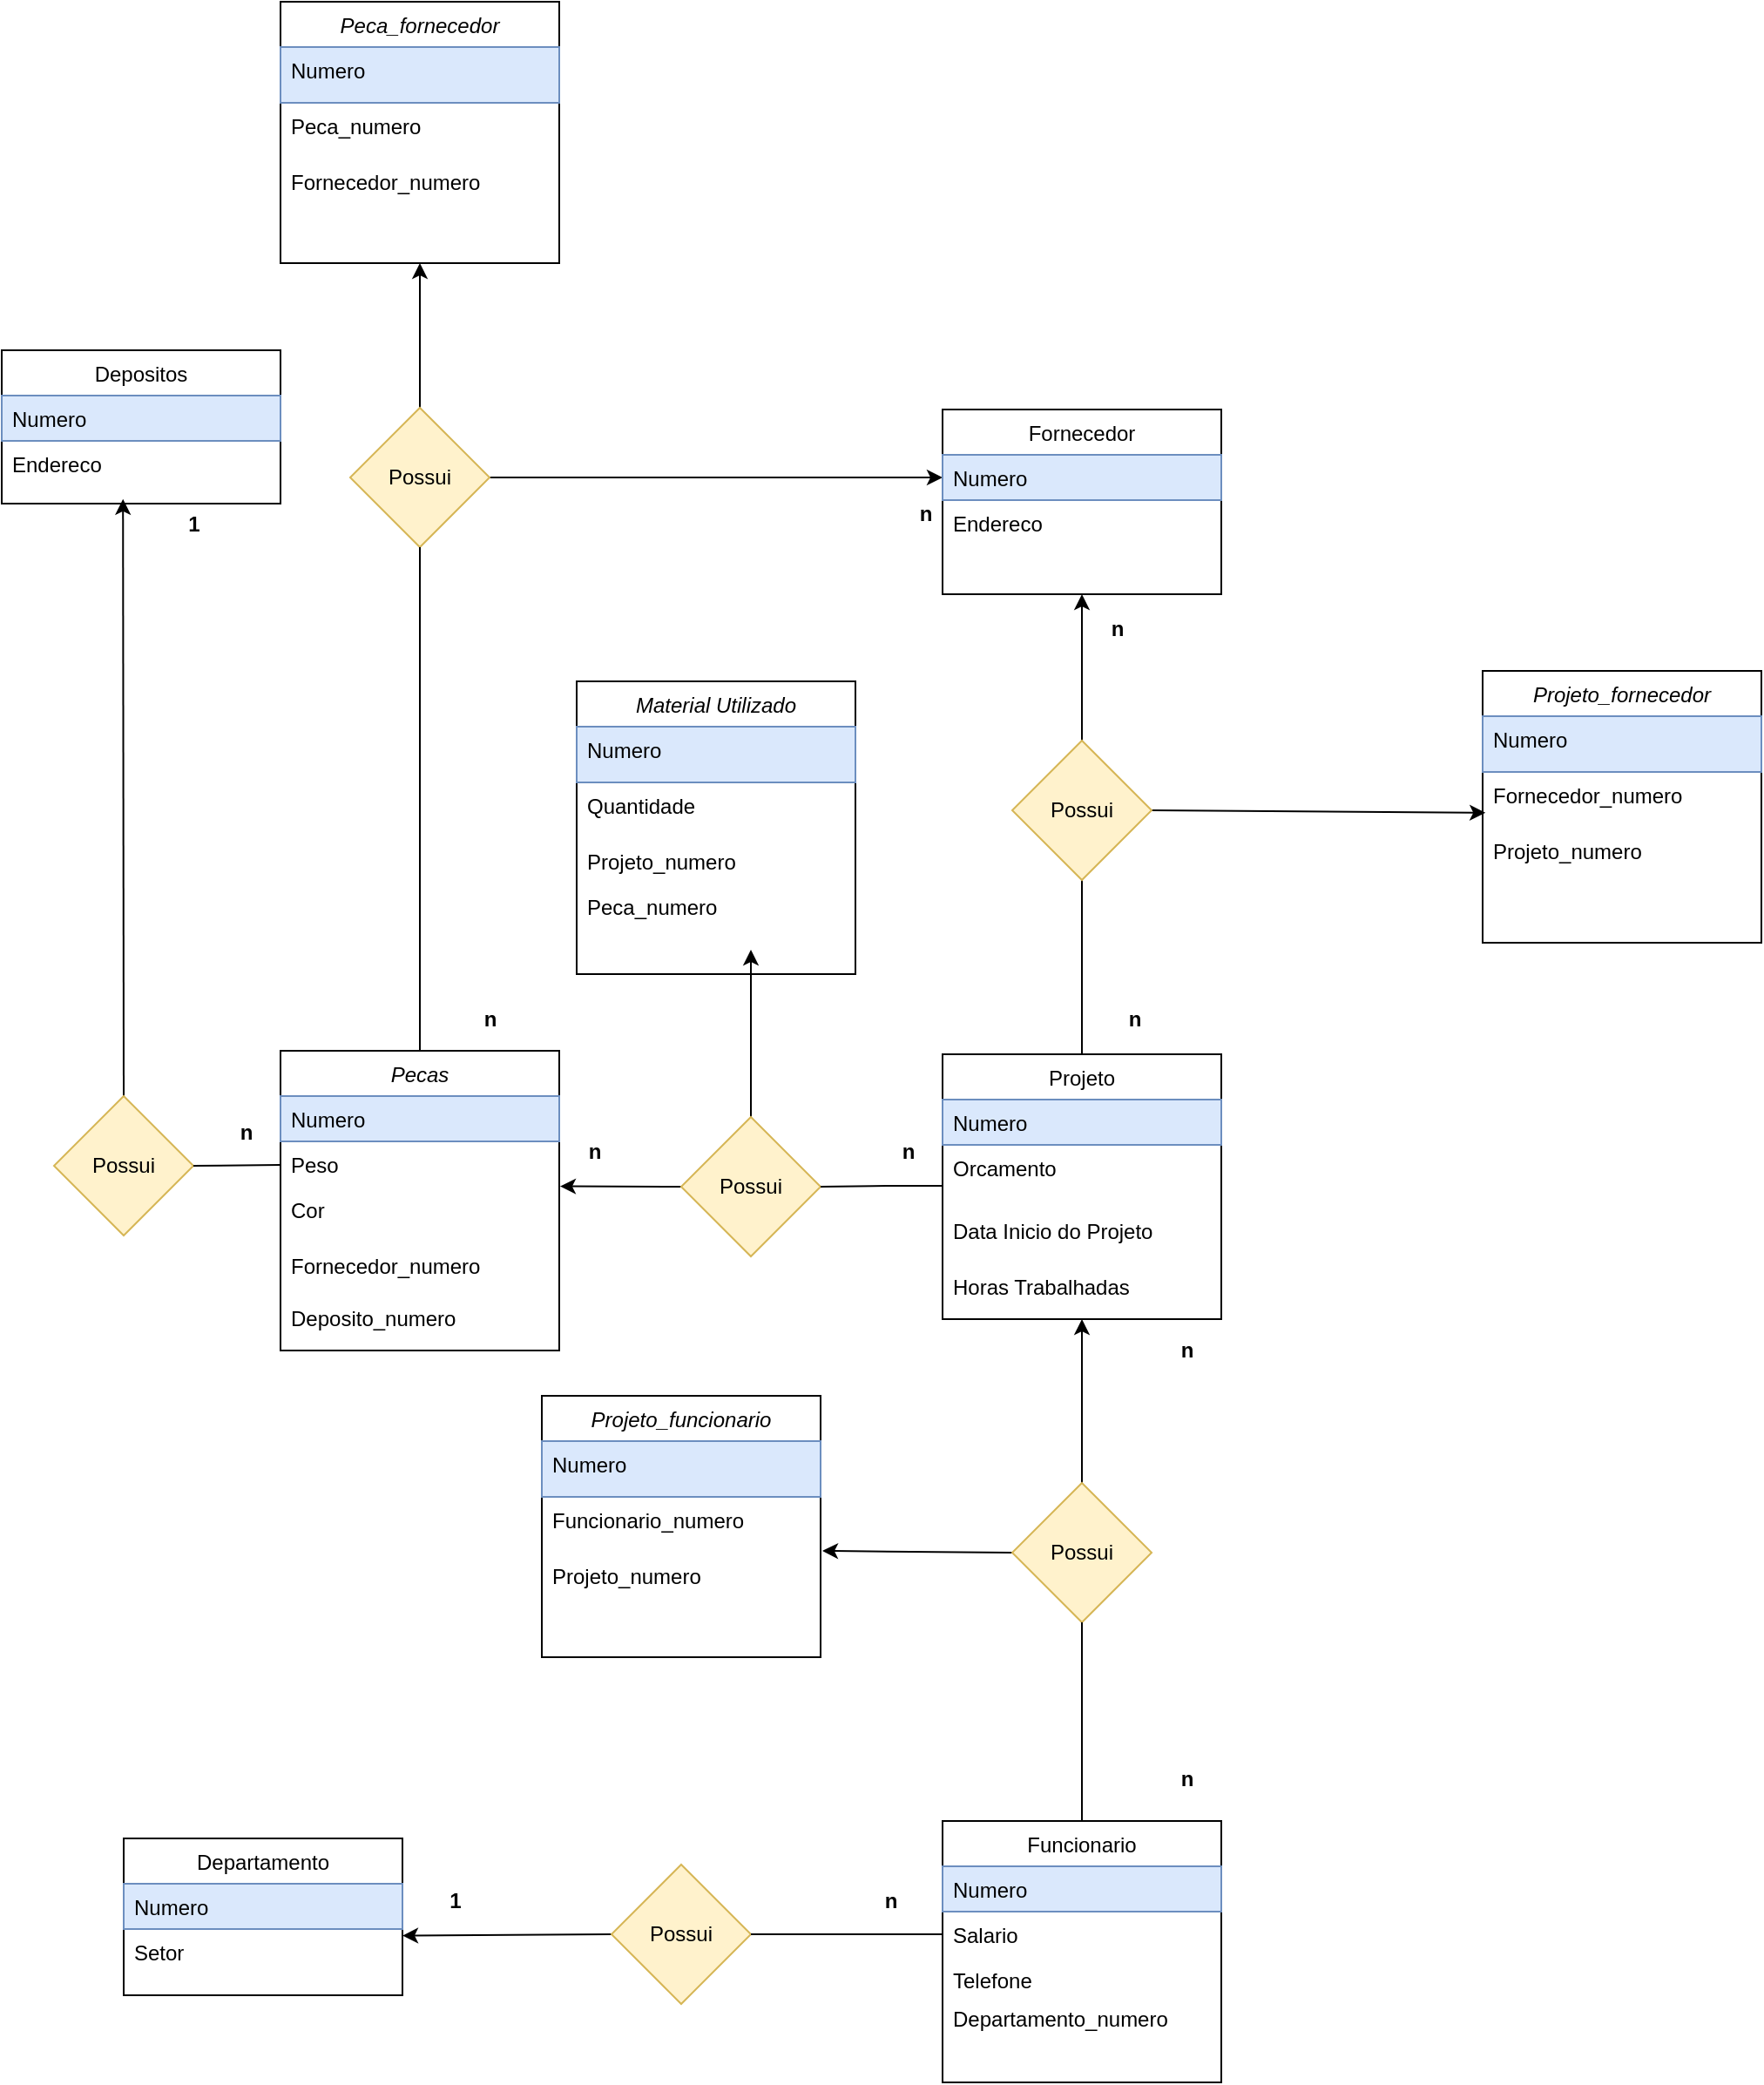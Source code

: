 <mxfile version="13.4.8" type="device"><diagram id="C5RBs43oDa-KdzZeNtuy" name="Page-1"><mxGraphModel dx="1038" dy="548" grid="1" gridSize="10" guides="1" tooltips="1" connect="1" arrows="1" fold="1" page="1" pageScale="1" pageWidth="827" pageHeight="1169" math="0" shadow="0"><root><mxCell id="WIyWlLk6GJQsqaUBKTNV-0"/><mxCell id="WIyWlLk6GJQsqaUBKTNV-1" parent="WIyWlLk6GJQsqaUBKTNV-0"/><mxCell id="_fUwzse74NFKU2OxGT_L-29" style="edgeStyle=none;rounded=0;orthogonalLoop=1;jettySize=auto;html=1;entryX=0.5;entryY=1;entryDx=0;entryDy=0;" parent="WIyWlLk6GJQsqaUBKTNV-1" source="_fUwzse74NFKU2OxGT_L-39" target="zkfFHV4jXpPFQw0GAbJ--13" edge="1"><mxGeometry relative="1" as="geometry"/></mxCell><mxCell id="_fUwzse74NFKU2OxGT_L-30" style="edgeStyle=none;rounded=0;orthogonalLoop=1;jettySize=auto;html=1;exitX=0.5;exitY=0;exitDx=0;exitDy=0;entryX=0.5;entryY=1;entryDx=0;entryDy=0;" parent="WIyWlLk6GJQsqaUBKTNV-1" source="zkfFHV4jXpPFQw0GAbJ--13" target="zkfFHV4jXpPFQw0GAbJ--6" edge="1"><mxGeometry relative="1" as="geometry"/></mxCell><mxCell id="2" value="&lt;b&gt;n&lt;/b&gt;" style="text;html=1;align=center;verticalAlign=middle;resizable=0;points=[];autosize=1;" parent="WIyWlLk6GJQsqaUBKTNV-1" vertex="1"><mxGeometry x="530" y="1370" width="20" height="20" as="geometry"/></mxCell><mxCell id="_fUwzse74NFKU2OxGT_L-38" value="&lt;b&gt;1&lt;/b&gt;" style="text;html=1;align=center;verticalAlign=middle;resizable=0;points=[];autosize=1;" parent="WIyWlLk6GJQsqaUBKTNV-1" vertex="1"><mxGeometry x="280" y="1370" width="20" height="20" as="geometry"/></mxCell><mxCell id="_fUwzse74NFKU2OxGT_L-40" value="&lt;b&gt;n&lt;/b&gt;" style="text;html=1;align=center;verticalAlign=middle;resizable=0;points=[];autosize=1;" parent="WIyWlLk6GJQsqaUBKTNV-1" vertex="1"><mxGeometry x="700" y="1300" width="20" height="20" as="geometry"/></mxCell><mxCell id="_fUwzse74NFKU2OxGT_L-41" value="&lt;b&gt;n&lt;/b&gt;" style="text;html=1;align=center;verticalAlign=middle;resizable=0;points=[];autosize=1;" parent="WIyWlLk6GJQsqaUBKTNV-1" vertex="1"><mxGeometry x="700" y="1054" width="20" height="20" as="geometry"/></mxCell><mxCell id="_fUwzse74NFKU2OxGT_L-121" style="edgeStyle=none;rounded=0;orthogonalLoop=1;jettySize=auto;html=1;exitX=1;exitY=0.5;exitDx=0;exitDy=0;entryX=0.01;entryY=0.731;entryDx=0;entryDy=0;entryPerimeter=0;" parent="WIyWlLk6GJQsqaUBKTNV-1" source="_fUwzse74NFKU2OxGT_L-42" target="_fUwzse74NFKU2OxGT_L-117" edge="1"><mxGeometry relative="1" as="geometry"/></mxCell><mxCell id="_fUwzse74NFKU2OxGT_L-42" value="Possui" style="rhombus;whiteSpace=wrap;html=1;fillColor=#fff2cc;strokeColor=#d6b656;" parent="WIyWlLk6GJQsqaUBKTNV-1" vertex="1"><mxGeometry x="610" y="714" width="80" height="80" as="geometry"/></mxCell><mxCell id="_fUwzse74NFKU2OxGT_L-43" value="&lt;b&gt;n&lt;/b&gt;" style="text;html=1;align=center;verticalAlign=middle;resizable=0;points=[];autosize=1;rotation=0;" parent="WIyWlLk6GJQsqaUBKTNV-1" vertex="1"><mxGeometry x="670" y="864" width="20" height="20" as="geometry"/></mxCell><mxCell id="_fUwzse74NFKU2OxGT_L-45" style="edgeStyle=none;rounded=0;orthogonalLoop=1;jettySize=auto;html=1;exitX=1;exitY=0.5;exitDx=0;exitDy=0;entryX=0;entryY=0.5;entryDx=0;entryDy=0;" parent="WIyWlLk6GJQsqaUBKTNV-1" source="_fUwzse74NFKU2OxGT_L-44" target="zkfFHV4jXpPFQw0GAbJ--7" edge="1"><mxGeometry relative="1" as="geometry"><mxPoint x="570" y="563" as="targetPoint"/></mxGeometry></mxCell><mxCell id="_fUwzse74NFKU2OxGT_L-113" style="edgeStyle=none;rounded=0;orthogonalLoop=1;jettySize=auto;html=1;exitX=0.5;exitY=0;exitDx=0;exitDy=0;entryX=0.5;entryY=1;entryDx=0;entryDy=0;" parent="WIyWlLk6GJQsqaUBKTNV-1" source="_fUwzse74NFKU2OxGT_L-44" target="_fUwzse74NFKU2OxGT_L-107" edge="1"><mxGeometry relative="1" as="geometry"/></mxCell><mxCell id="_fUwzse74NFKU2OxGT_L-44" value="Possui" style="rhombus;whiteSpace=wrap;html=1;fillColor=#fff2cc;strokeColor=#d6b656;" parent="WIyWlLk6GJQsqaUBKTNV-1" vertex="1"><mxGeometry x="230" y="523" width="80" height="80" as="geometry"/></mxCell><mxCell id="_fUwzse74NFKU2OxGT_L-46" value="&lt;b&gt;n&lt;/b&gt;" style="text;html=1;align=center;verticalAlign=middle;resizable=0;points=[];autosize=1;" parent="WIyWlLk6GJQsqaUBKTNV-1" vertex="1"><mxGeometry x="660" y="640" width="20" height="20" as="geometry"/></mxCell><mxCell id="_fUwzse74NFKU2OxGT_L-49" value="&lt;b&gt;n&lt;/b&gt;" style="text;html=1;align=center;verticalAlign=middle;resizable=0;points=[];autosize=1;" parent="WIyWlLk6GJQsqaUBKTNV-1" vertex="1"><mxGeometry x="540" y="940" width="20" height="20" as="geometry"/></mxCell><mxCell id="_fUwzse74NFKU2OxGT_L-50" value="&lt;b&gt;n&lt;/b&gt;" style="text;html=1;align=center;verticalAlign=middle;resizable=0;points=[];autosize=1;" parent="WIyWlLk6GJQsqaUBKTNV-1" vertex="1"><mxGeometry x="360" y="940" width="20" height="20" as="geometry"/></mxCell><mxCell id="_fUwzse74NFKU2OxGT_L-53" style="edgeStyle=none;rounded=0;orthogonalLoop=1;jettySize=auto;html=1;exitX=0.5;exitY=0;exitDx=0;exitDy=0;entryX=0.435;entryY=0.675;entryDx=0;entryDy=0;entryPerimeter=0;" parent="WIyWlLk6GJQsqaUBKTNV-1" source="_fUwzse74NFKU2OxGT_L-51" edge="1"><mxGeometry relative="1" as="geometry"><mxPoint x="99.6" y="575.4" as="targetPoint"/></mxGeometry></mxCell><mxCell id="_fUwzse74NFKU2OxGT_L-51" value="Possui" style="rhombus;whiteSpace=wrap;html=1;fillColor=#fff2cc;strokeColor=#d6b656;" parent="WIyWlLk6GJQsqaUBKTNV-1" vertex="1"><mxGeometry x="60" y="918" width="80" height="80" as="geometry"/></mxCell><mxCell id="_fUwzse74NFKU2OxGT_L-54" value="&lt;b&gt;1&lt;/b&gt;" style="text;html=1;align=center;verticalAlign=middle;resizable=0;points=[];autosize=1;" parent="WIyWlLk6GJQsqaUBKTNV-1" vertex="1"><mxGeometry x="130" y="580" width="20" height="20" as="geometry"/></mxCell><mxCell id="_fUwzse74NFKU2OxGT_L-55" value="&lt;b&gt;n&lt;/b&gt;" style="text;html=1;align=center;verticalAlign=middle;resizable=0;points=[];autosize=1;" parent="WIyWlLk6GJQsqaUBKTNV-1" vertex="1"><mxGeometry x="160" y="929" width="20" height="20" as="geometry"/></mxCell><mxCell id="_fUwzse74NFKU2OxGT_L-65" value="&lt;b&gt;n&lt;/b&gt;" style="text;html=1;align=center;verticalAlign=middle;resizable=0;points=[];autosize=1;" parent="WIyWlLk6GJQsqaUBKTNV-1" vertex="1"><mxGeometry x="550" y="574" width="20" height="20" as="geometry"/></mxCell><mxCell id="_fUwzse74NFKU2OxGT_L-66" value="&lt;b&gt;n&lt;/b&gt;" style="text;html=1;align=center;verticalAlign=middle;resizable=0;points=[];autosize=1;" parent="WIyWlLk6GJQsqaUBKTNV-1" vertex="1"><mxGeometry x="300" y="864" width="20" height="20" as="geometry"/></mxCell><mxCell id="_fUwzse74NFKU2OxGT_L-71" style="edgeStyle=none;rounded=0;orthogonalLoop=1;jettySize=auto;html=1;exitX=1;exitY=0.5;exitDx=0;exitDy=0;" parent="WIyWlLk6GJQsqaUBKTNV-1" source="_fUwzse74NFKU2OxGT_L-48" target="_fUwzse74NFKU2OxGT_L-48" edge="1"><mxGeometry relative="1" as="geometry"/></mxCell><mxCell id="_fUwzse74NFKU2OxGT_L-72" style="edgeStyle=none;rounded=0;orthogonalLoop=1;jettySize=auto;html=1;exitX=0;exitY=0.5;exitDx=0;exitDy=0;entryX=1.003;entryY=0.992;entryDx=0;entryDy=0;entryPerimeter=0;" parent="WIyWlLk6GJQsqaUBKTNV-1" source="_fUwzse74NFKU2OxGT_L-48" target="zkfFHV4jXpPFQw0GAbJ--2" edge="1"><mxGeometry relative="1" as="geometry"/></mxCell><mxCell id="_fUwzse74NFKU2OxGT_L-106" style="edgeStyle=none;rounded=0;orthogonalLoop=1;jettySize=auto;html=1;exitX=0.5;exitY=0;exitDx=0;exitDy=0;" parent="WIyWlLk6GJQsqaUBKTNV-1" source="_fUwzse74NFKU2OxGT_L-48" edge="1"><mxGeometry relative="1" as="geometry"><mxPoint x="460" y="834" as="targetPoint"/></mxGeometry></mxCell><mxCell id="_fUwzse74NFKU2OxGT_L-48" value="Possui" style="rhombus;whiteSpace=wrap;html=1;fillColor=#fff2cc;strokeColor=#d6b656;" parent="WIyWlLk6GJQsqaUBKTNV-1" vertex="1"><mxGeometry x="420" y="930" width="80" height="80" as="geometry"/></mxCell><mxCell id="_fUwzse74NFKU2OxGT_L-82" style="edgeStyle=none;rounded=0;orthogonalLoop=1;jettySize=auto;html=1;exitX=0;exitY=0.5;exitDx=0;exitDy=0;entryX=1;entryY=0.146;entryDx=0;entryDy=0;entryPerimeter=0;" parent="WIyWlLk6GJQsqaUBKTNV-1" source="_fUwzse74NFKU2OxGT_L-26" target="_fUwzse74NFKU2OxGT_L-12" edge="1"><mxGeometry relative="1" as="geometry"/></mxCell><mxCell id="_fUwzse74NFKU2OxGT_L-26" value="Possui" style="rhombus;whiteSpace=wrap;html=1;fillColor=#fff2cc;strokeColor=#d6b656;" parent="WIyWlLk6GJQsqaUBKTNV-1" vertex="1"><mxGeometry x="380" y="1359" width="80" height="80" as="geometry"/></mxCell><mxCell id="_fUwzse74NFKU2OxGT_L-85" value="" style="endArrow=none;html=1;" parent="WIyWlLk6GJQsqaUBKTNV-1" edge="1"><mxGeometry width="50" height="50" relative="1" as="geometry"><mxPoint x="460" y="1399" as="sourcePoint"/><mxPoint x="570" y="1399" as="targetPoint"/></mxGeometry></mxCell><mxCell id="_fUwzse74NFKU2OxGT_L-86" value="" style="endArrow=none;html=1;" parent="WIyWlLk6GJQsqaUBKTNV-1" edge="1"><mxGeometry width="50" height="50" relative="1" as="geometry"><mxPoint x="500" y="970" as="sourcePoint"/><mxPoint x="570" y="969.5" as="targetPoint"/><Array as="points"><mxPoint x="540" y="969.5"/></Array></mxGeometry></mxCell><mxCell id="_fUwzse74NFKU2OxGT_L-87" value="" style="endArrow=none;html=1;" parent="WIyWlLk6GJQsqaUBKTNV-1" edge="1"><mxGeometry width="50" height="50" relative="1" as="geometry"><mxPoint x="140" y="958" as="sourcePoint"/><mxPoint x="190" y="957.5" as="targetPoint"/></mxGeometry></mxCell><mxCell id="_fUwzse74NFKU2OxGT_L-105" style="edgeStyle=none;rounded=0;orthogonalLoop=1;jettySize=auto;html=1;exitX=0;exitY=0.5;exitDx=0;exitDy=0;" parent="WIyWlLk6GJQsqaUBKTNV-1" source="_fUwzse74NFKU2OxGT_L-39" edge="1"><mxGeometry relative="1" as="geometry"><mxPoint x="501" y="1179" as="targetPoint"/></mxGeometry></mxCell><mxCell id="_fUwzse74NFKU2OxGT_L-39" value="Possui" style="rhombus;whiteSpace=wrap;html=1;fillColor=#fff2cc;strokeColor=#d6b656;" parent="WIyWlLk6GJQsqaUBKTNV-1" vertex="1"><mxGeometry x="610" y="1140" width="80" height="80" as="geometry"/></mxCell><mxCell id="_fUwzse74NFKU2OxGT_L-123" value="" style="endArrow=none;html=1;exitX=0.5;exitY=0;exitDx=0;exitDy=0;entryX=0.5;entryY=1;entryDx=0;entryDy=0;" parent="WIyWlLk6GJQsqaUBKTNV-1" source="_fUwzse74NFKU2OxGT_L-0" target="_fUwzse74NFKU2OxGT_L-39" edge="1"><mxGeometry width="50" height="50" relative="1" as="geometry"><mxPoint x="620" y="1260" as="sourcePoint"/><mxPoint x="700" y="1240" as="targetPoint"/></mxGeometry></mxCell><mxCell id="_fUwzse74NFKU2OxGT_L-126" value="" style="endArrow=none;html=1;entryX=0.5;entryY=1;entryDx=0;entryDy=0;exitX=0.5;exitY=0;exitDx=0;exitDy=0;" parent="WIyWlLk6GJQsqaUBKTNV-1" source="zkfFHV4jXpPFQw0GAbJ--0" target="_fUwzse74NFKU2OxGT_L-44" edge="1"><mxGeometry width="50" height="50" relative="1" as="geometry"><mxPoint x="269.5" y="794" as="sourcePoint"/><mxPoint x="269.5" y="704" as="targetPoint"/></mxGeometry></mxCell><mxCell id="_fUwzse74NFKU2OxGT_L-107" value="Peca_fornecedor" style="swimlane;fontStyle=2;align=center;verticalAlign=top;childLayout=stackLayout;horizontal=1;startSize=26;horizontalStack=0;resizeParent=1;resizeLast=0;collapsible=1;marginBottom=0;rounded=0;shadow=0;strokeWidth=1;" parent="WIyWlLk6GJQsqaUBKTNV-1" vertex="1"><mxGeometry x="190" y="290" width="160" height="150" as="geometry"><mxRectangle x="230" y="140" width="160" height="26" as="alternateBounds"/></mxGeometry></mxCell><mxCell id="_fUwzse74NFKU2OxGT_L-108" style="edgeStyle=none;rounded=0;orthogonalLoop=1;jettySize=auto;html=1;entryX=0;entryY=0.5;entryDx=0;entryDy=0;" parent="_fUwzse74NFKU2OxGT_L-107" source="_fUwzse74NFKU2OxGT_L-107" target="_fUwzse74NFKU2OxGT_L-111" edge="1"><mxGeometry relative="1" as="geometry"/></mxCell><mxCell id="_fUwzse74NFKU2OxGT_L-109" value="Numero" style="text;align=left;verticalAlign=top;spacingLeft=4;spacingRight=4;overflow=hidden;rotatable=0;points=[[0,0.5],[1,0.5]];portConstraint=eastwest;rounded=0;shadow=0;html=0;fillColor=#dae8fc;strokeColor=#6c8ebf;" parent="_fUwzse74NFKU2OxGT_L-107" vertex="1"><mxGeometry y="26" width="160" height="32" as="geometry"/></mxCell><mxCell id="_fUwzse74NFKU2OxGT_L-110" value="Peca_numero" style="text;align=left;verticalAlign=top;spacingLeft=4;spacingRight=4;overflow=hidden;rotatable=0;points=[[0,0.5],[1,0.5]];portConstraint=eastwest;rounded=0;shadow=0;html=0;" parent="_fUwzse74NFKU2OxGT_L-107" vertex="1"><mxGeometry y="58" width="160" height="32" as="geometry"/></mxCell><mxCell id="_fUwzse74NFKU2OxGT_L-111" value="Fornecedor_numero" style="text;align=left;verticalAlign=top;spacingLeft=4;spacingRight=4;overflow=hidden;rotatable=0;points=[[0,0.5],[1,0.5]];portConstraint=eastwest;" parent="_fUwzse74NFKU2OxGT_L-107" vertex="1"><mxGeometry y="90" width="160" height="26" as="geometry"/></mxCell><mxCell id="zkfFHV4jXpPFQw0GAbJ--17" value="Depositos" style="swimlane;fontStyle=0;align=center;verticalAlign=top;childLayout=stackLayout;horizontal=1;startSize=26;horizontalStack=0;resizeParent=1;resizeLast=0;collapsible=1;marginBottom=0;rounded=0;shadow=0;strokeWidth=1;" parent="WIyWlLk6GJQsqaUBKTNV-1" vertex="1"><mxGeometry x="30" y="490" width="160" height="88" as="geometry"><mxRectangle x="550" y="140" width="160" height="26" as="alternateBounds"/></mxGeometry></mxCell><mxCell id="zkfFHV4jXpPFQw0GAbJ--18" value="Numero" style="text;align=left;verticalAlign=top;spacingLeft=4;spacingRight=4;overflow=hidden;rotatable=0;points=[[0,0.5],[1,0.5]];portConstraint=eastwest;fillColor=#dae8fc;strokeColor=#6c8ebf;" parent="zkfFHV4jXpPFQw0GAbJ--17" vertex="1"><mxGeometry y="26" width="160" height="26" as="geometry"/></mxCell><mxCell id="zkfFHV4jXpPFQw0GAbJ--19" value="Endereco" style="text;align=left;verticalAlign=top;spacingLeft=4;spacingRight=4;overflow=hidden;rotatable=0;points=[[0,0.5],[1,0.5]];portConstraint=eastwest;rounded=0;shadow=0;html=0;" parent="zkfFHV4jXpPFQw0GAbJ--17" vertex="1"><mxGeometry y="52" width="160" height="28" as="geometry"/></mxCell><mxCell id="zkfFHV4jXpPFQw0GAbJ--6" value="Fornecedor" style="swimlane;fontStyle=0;align=center;verticalAlign=top;childLayout=stackLayout;horizontal=1;startSize=26;horizontalStack=0;resizeParent=1;resizeLast=0;collapsible=1;marginBottom=0;rounded=0;shadow=0;strokeWidth=1;" parent="WIyWlLk6GJQsqaUBKTNV-1" vertex="1"><mxGeometry x="570" y="524" width="160" height="106" as="geometry"><mxRectangle x="130" y="380" width="160" height="26" as="alternateBounds"/></mxGeometry></mxCell><mxCell id="zkfFHV4jXpPFQw0GAbJ--7" value="Numero" style="text;align=left;verticalAlign=top;spacingLeft=4;spacingRight=4;overflow=hidden;rotatable=0;points=[[0,0.5],[1,0.5]];portConstraint=eastwest;fillColor=#dae8fc;strokeColor=#6c8ebf;" parent="zkfFHV4jXpPFQw0GAbJ--6" vertex="1"><mxGeometry y="26" width="160" height="26" as="geometry"/></mxCell><mxCell id="_fUwzse74NFKU2OxGT_L-125" value="Endereco" style="text;align=left;verticalAlign=top;spacingLeft=4;spacingRight=4;overflow=hidden;rotatable=0;points=[[0,0.5],[1,0.5]];portConstraint=eastwest;rounded=0;shadow=0;html=0;" parent="zkfFHV4jXpPFQw0GAbJ--6" vertex="1"><mxGeometry y="52" width="160" height="26" as="geometry"/></mxCell><mxCell id="_fUwzse74NFKU2OxGT_L-57" value="Material Utilizado" style="swimlane;fontStyle=2;align=center;verticalAlign=top;childLayout=stackLayout;horizontal=1;startSize=26;horizontalStack=0;resizeParent=1;resizeLast=0;collapsible=1;marginBottom=0;rounded=0;shadow=0;strokeWidth=1;" parent="WIyWlLk6GJQsqaUBKTNV-1" vertex="1"><mxGeometry x="360" y="680" width="160" height="168" as="geometry"><mxRectangle x="230" y="140" width="160" height="26" as="alternateBounds"/></mxGeometry></mxCell><mxCell id="_fUwzse74NFKU2OxGT_L-62" style="edgeStyle=none;rounded=0;orthogonalLoop=1;jettySize=auto;html=1;entryX=0;entryY=0.5;entryDx=0;entryDy=0;" parent="_fUwzse74NFKU2OxGT_L-57" source="_fUwzse74NFKU2OxGT_L-57" target="_fUwzse74NFKU2OxGT_L-58" edge="1"><mxGeometry relative="1" as="geometry"/></mxCell><mxCell id="_fUwzse74NFKU2OxGT_L-93" value="Numero" style="text;align=left;verticalAlign=top;spacingLeft=4;spacingRight=4;overflow=hidden;rotatable=0;points=[[0,0.5],[1,0.5]];portConstraint=eastwest;rounded=0;shadow=0;html=0;fillColor=#dae8fc;strokeColor=#6c8ebf;" parent="_fUwzse74NFKU2OxGT_L-57" vertex="1"><mxGeometry y="26" width="160" height="32" as="geometry"/></mxCell><mxCell id="_fUwzse74NFKU2OxGT_L-60" value="Quantidade" style="text;align=left;verticalAlign=top;spacingLeft=4;spacingRight=4;overflow=hidden;rotatable=0;points=[[0,0.5],[1,0.5]];portConstraint=eastwest;rounded=0;shadow=0;html=0;" parent="_fUwzse74NFKU2OxGT_L-57" vertex="1"><mxGeometry y="58" width="160" height="32" as="geometry"/></mxCell><mxCell id="_fUwzse74NFKU2OxGT_L-58" value="Projeto_numero" style="text;align=left;verticalAlign=top;spacingLeft=4;spacingRight=4;overflow=hidden;rotatable=0;points=[[0,0.5],[1,0.5]];portConstraint=eastwest;" parent="_fUwzse74NFKU2OxGT_L-57" vertex="1"><mxGeometry y="90" width="160" height="26" as="geometry"/></mxCell><mxCell id="_fUwzse74NFKU2OxGT_L-94" value="Peca_numero" style="text;align=left;verticalAlign=top;spacingLeft=4;spacingRight=4;overflow=hidden;rotatable=0;points=[[0,0.5],[1,0.5]];portConstraint=eastwest;rounded=0;shadow=0;html=0;" parent="_fUwzse74NFKU2OxGT_L-57" vertex="1"><mxGeometry y="116" width="160" height="32" as="geometry"/></mxCell><mxCell id="zkfFHV4jXpPFQw0GAbJ--13" value="Projeto" style="swimlane;fontStyle=0;align=center;verticalAlign=top;childLayout=stackLayout;horizontal=1;startSize=26;horizontalStack=0;resizeParent=1;resizeLast=0;collapsible=1;marginBottom=0;rounded=0;shadow=0;strokeWidth=1;" parent="WIyWlLk6GJQsqaUBKTNV-1" vertex="1"><mxGeometry x="570" y="894" width="160" height="152" as="geometry"><mxRectangle x="340" y="380" width="170" height="26" as="alternateBounds"/></mxGeometry></mxCell><mxCell id="zkfFHV4jXpPFQw0GAbJ--14" value="Numero" style="text;align=left;verticalAlign=top;spacingLeft=4;spacingRight=4;overflow=hidden;rotatable=0;points=[[0,0.5],[1,0.5]];portConstraint=eastwest;fillColor=#dae8fc;strokeColor=#6c8ebf;" parent="zkfFHV4jXpPFQw0GAbJ--13" vertex="1"><mxGeometry y="26" width="160" height="26" as="geometry"/></mxCell><mxCell id="_fUwzse74NFKU2OxGT_L-36" value="Orcamento" style="text;align=left;verticalAlign=top;spacingLeft=4;spacingRight=4;overflow=hidden;rotatable=0;points=[[0,0.5],[1,0.5]];portConstraint=eastwest;" parent="zkfFHV4jXpPFQw0GAbJ--13" vertex="1"><mxGeometry y="52" width="160" height="36" as="geometry"/></mxCell><mxCell id="_fUwzse74NFKU2OxGT_L-89" value="Data Inicio do Projeto" style="text;align=left;verticalAlign=top;spacingLeft=4;spacingRight=4;overflow=hidden;rotatable=0;points=[[0,0.5],[1,0.5]];portConstraint=eastwest;rounded=0;shadow=0;html=0;" parent="zkfFHV4jXpPFQw0GAbJ--13" vertex="1"><mxGeometry y="88" width="160" height="32" as="geometry"/></mxCell><mxCell id="_fUwzse74NFKU2OxGT_L-67" value="Horas Trabalhadas" style="text;align=left;verticalAlign=top;spacingLeft=4;spacingRight=4;overflow=hidden;rotatable=0;points=[[0,0.5],[1,0.5]];portConstraint=eastwest;rounded=0;shadow=0;html=0;" parent="zkfFHV4jXpPFQw0GAbJ--13" vertex="1"><mxGeometry y="120" width="160" height="32" as="geometry"/></mxCell><mxCell id="zkfFHV4jXpPFQw0GAbJ--0" value="Pecas" style="swimlane;fontStyle=2;align=center;verticalAlign=top;childLayout=stackLayout;horizontal=1;startSize=26;horizontalStack=0;resizeParent=1;resizeLast=0;collapsible=1;marginBottom=0;rounded=0;shadow=0;strokeWidth=1;" parent="WIyWlLk6GJQsqaUBKTNV-1" vertex="1"><mxGeometry x="190" y="892" width="160" height="172" as="geometry"><mxRectangle x="230" y="140" width="160" height="26" as="alternateBounds"/></mxGeometry></mxCell><mxCell id="zkfFHV4jXpPFQw0GAbJ--1" value="Numero" style="text;align=left;verticalAlign=top;spacingLeft=4;spacingRight=4;overflow=hidden;rotatable=0;points=[[0,0.5],[1,0.5]];portConstraint=eastwest;fillColor=#dae8fc;strokeColor=#6c8ebf;" parent="zkfFHV4jXpPFQw0GAbJ--0" vertex="1"><mxGeometry y="26" width="160" height="26" as="geometry"/></mxCell><mxCell id="zkfFHV4jXpPFQw0GAbJ--2" value="Peso" style="text;align=left;verticalAlign=top;spacingLeft=4;spacingRight=4;overflow=hidden;rotatable=0;points=[[0,0.5],[1,0.5]];portConstraint=eastwest;rounded=0;shadow=0;html=0;" parent="zkfFHV4jXpPFQw0GAbJ--0" vertex="1"><mxGeometry y="52" width="160" height="26" as="geometry"/></mxCell><mxCell id="zkfFHV4jXpPFQw0GAbJ--3" value="Cor" style="text;align=left;verticalAlign=top;spacingLeft=4;spacingRight=4;overflow=hidden;rotatable=0;points=[[0,0.5],[1,0.5]];portConstraint=eastwest;rounded=0;shadow=0;html=0;" parent="zkfFHV4jXpPFQw0GAbJ--0" vertex="1"><mxGeometry y="78" width="160" height="32" as="geometry"/></mxCell><mxCell id="_fUwzse74NFKU2OxGT_L-33" style="edgeStyle=none;rounded=0;orthogonalLoop=1;jettySize=auto;html=1;entryX=0;entryY=0.5;entryDx=0;entryDy=0;" parent="zkfFHV4jXpPFQw0GAbJ--0" source="zkfFHV4jXpPFQw0GAbJ--0" target="zkfFHV4jXpPFQw0GAbJ--1" edge="1"><mxGeometry relative="1" as="geometry"/></mxCell><mxCell id="_fUwzse74NFKU2OxGT_L-95" value="Fornecedor_numero" style="text;align=left;verticalAlign=top;spacingLeft=4;spacingRight=4;overflow=hidden;rotatable=0;points=[[0,0.5],[1,0.5]];portConstraint=eastwest;rounded=0;shadow=0;html=0;" parent="zkfFHV4jXpPFQw0GAbJ--0" vertex="1"><mxGeometry y="110" width="160" height="30" as="geometry"/></mxCell><mxCell id="_fUwzse74NFKU2OxGT_L-97" value="Deposito_numero" style="text;align=left;verticalAlign=top;spacingLeft=4;spacingRight=4;overflow=hidden;rotatable=0;points=[[0,0.5],[1,0.5]];portConstraint=eastwest;rounded=0;shadow=0;html=0;" parent="zkfFHV4jXpPFQw0GAbJ--0" vertex="1"><mxGeometry y="140" width="160" height="26" as="geometry"/></mxCell><mxCell id="_fUwzse74NFKU2OxGT_L-114" value="Projeto_fornecedor" style="swimlane;fontStyle=2;align=center;verticalAlign=top;childLayout=stackLayout;horizontal=1;startSize=26;horizontalStack=0;resizeParent=1;resizeLast=0;collapsible=1;marginBottom=0;rounded=0;shadow=0;strokeWidth=1;" parent="WIyWlLk6GJQsqaUBKTNV-1" vertex="1"><mxGeometry x="880" y="674" width="160" height="156" as="geometry"><mxRectangle x="230" y="140" width="160" height="26" as="alternateBounds"/></mxGeometry></mxCell><mxCell id="_fUwzse74NFKU2OxGT_L-115" style="edgeStyle=none;rounded=0;orthogonalLoop=1;jettySize=auto;html=1;entryX=0;entryY=0.5;entryDx=0;entryDy=0;" parent="_fUwzse74NFKU2OxGT_L-114" source="_fUwzse74NFKU2OxGT_L-114" target="_fUwzse74NFKU2OxGT_L-118" edge="1"><mxGeometry relative="1" as="geometry"/></mxCell><mxCell id="_fUwzse74NFKU2OxGT_L-116" value="Numero" style="text;align=left;verticalAlign=top;spacingLeft=4;spacingRight=4;overflow=hidden;rotatable=0;points=[[0,0.5],[1,0.5]];portConstraint=eastwest;rounded=0;shadow=0;html=0;fillColor=#dae8fc;strokeColor=#6c8ebf;" parent="_fUwzse74NFKU2OxGT_L-114" vertex="1"><mxGeometry y="26" width="160" height="32" as="geometry"/></mxCell><mxCell id="_fUwzse74NFKU2OxGT_L-117" value="Fornecedor_numero" style="text;align=left;verticalAlign=top;spacingLeft=4;spacingRight=4;overflow=hidden;rotatable=0;points=[[0,0.5],[1,0.5]];portConstraint=eastwest;rounded=0;shadow=0;html=0;" parent="_fUwzse74NFKU2OxGT_L-114" vertex="1"><mxGeometry y="58" width="160" height="32" as="geometry"/></mxCell><mxCell id="_fUwzse74NFKU2OxGT_L-118" value="Projeto_numero" style="text;align=left;verticalAlign=top;spacingLeft=4;spacingRight=4;overflow=hidden;rotatable=0;points=[[0,0.5],[1,0.5]];portConstraint=eastwest;" parent="_fUwzse74NFKU2OxGT_L-114" vertex="1"><mxGeometry y="90" width="160" height="26" as="geometry"/></mxCell><mxCell id="_fUwzse74NFKU2OxGT_L-10" value="Departamento" style="swimlane;fontStyle=0;align=center;verticalAlign=top;childLayout=stackLayout;horizontal=1;startSize=26;horizontalStack=0;resizeParent=1;resizeLast=0;collapsible=1;marginBottom=0;rounded=0;shadow=0;strokeWidth=1;" parent="WIyWlLk6GJQsqaUBKTNV-1" vertex="1"><mxGeometry x="100" y="1344" width="160" height="90" as="geometry"><mxRectangle x="550" y="140" width="160" height="26" as="alternateBounds"/></mxGeometry></mxCell><mxCell id="_fUwzse74NFKU2OxGT_L-11" value="Numero" style="text;align=left;verticalAlign=top;spacingLeft=4;spacingRight=4;overflow=hidden;rotatable=0;points=[[0,0.5],[1,0.5]];portConstraint=eastwest;fillColor=#dae8fc;strokeColor=#6c8ebf;" parent="_fUwzse74NFKU2OxGT_L-10" vertex="1"><mxGeometry y="26" width="160" height="26" as="geometry"/></mxCell><mxCell id="_fUwzse74NFKU2OxGT_L-12" value="Setor" style="text;align=left;verticalAlign=top;spacingLeft=4;spacingRight=4;overflow=hidden;rotatable=0;points=[[0,0.5],[1,0.5]];portConstraint=eastwest;rounded=0;shadow=0;html=0;" parent="_fUwzse74NFKU2OxGT_L-10" vertex="1"><mxGeometry y="52" width="160" height="26" as="geometry"/></mxCell><mxCell id="_fUwzse74NFKU2OxGT_L-0" value="Funcionario" style="swimlane;fontStyle=0;align=center;verticalAlign=top;childLayout=stackLayout;horizontal=1;startSize=26;horizontalStack=0;resizeParent=1;resizeLast=0;collapsible=1;marginBottom=0;rounded=0;shadow=0;strokeWidth=1;" parent="WIyWlLk6GJQsqaUBKTNV-1" vertex="1"><mxGeometry x="570" y="1334" width="160" height="150" as="geometry"><mxRectangle x="550" y="140" width="160" height="26" as="alternateBounds"/></mxGeometry></mxCell><mxCell id="_fUwzse74NFKU2OxGT_L-1" value="Numero" style="text;align=left;verticalAlign=top;spacingLeft=4;spacingRight=4;overflow=hidden;rotatable=0;points=[[0,0.5],[1,0.5]];portConstraint=eastwest;fillColor=#dae8fc;strokeColor=#6c8ebf;" parent="_fUwzse74NFKU2OxGT_L-0" vertex="1"><mxGeometry y="26" width="160" height="26" as="geometry"/></mxCell><mxCell id="_fUwzse74NFKU2OxGT_L-2" value="Salario" style="text;align=left;verticalAlign=top;spacingLeft=4;spacingRight=4;overflow=hidden;rotatable=0;points=[[0,0.5],[1,0.5]];portConstraint=eastwest;rounded=0;shadow=0;html=0;" parent="_fUwzse74NFKU2OxGT_L-0" vertex="1"><mxGeometry y="52" width="160" height="26" as="geometry"/></mxCell><mxCell id="_fUwzse74NFKU2OxGT_L-3" value="Telefone" style="text;align=left;verticalAlign=top;spacingLeft=4;spacingRight=4;overflow=hidden;rotatable=0;points=[[0,0.5],[1,0.5]];portConstraint=eastwest;rounded=0;shadow=0;html=0;" parent="_fUwzse74NFKU2OxGT_L-0" vertex="1"><mxGeometry y="78" width="160" height="22" as="geometry"/></mxCell><mxCell id="_fUwzse74NFKU2OxGT_L-98" value="Departamento_numero" style="text;align=left;verticalAlign=top;spacingLeft=4;spacingRight=4;overflow=hidden;rotatable=0;points=[[0,0.5],[1,0.5]];portConstraint=eastwest;rounded=0;shadow=0;html=0;" parent="_fUwzse74NFKU2OxGT_L-0" vertex="1"><mxGeometry y="100" width="160" height="26" as="geometry"/></mxCell><mxCell id="_fUwzse74NFKU2OxGT_L-99" value="Projeto_funcionario" style="swimlane;fontStyle=2;align=center;verticalAlign=top;childLayout=stackLayout;horizontal=1;startSize=26;horizontalStack=0;resizeParent=1;resizeLast=0;collapsible=1;marginBottom=0;rounded=0;shadow=0;strokeWidth=1;" parent="WIyWlLk6GJQsqaUBKTNV-1" vertex="1"><mxGeometry x="340" y="1090" width="160" height="150" as="geometry"><mxRectangle x="230" y="140" width="160" height="26" as="alternateBounds"/></mxGeometry></mxCell><mxCell id="_fUwzse74NFKU2OxGT_L-101" style="edgeStyle=none;rounded=0;orthogonalLoop=1;jettySize=auto;html=1;entryX=0;entryY=0.5;entryDx=0;entryDy=0;" parent="_fUwzse74NFKU2OxGT_L-99" source="_fUwzse74NFKU2OxGT_L-99" target="_fUwzse74NFKU2OxGT_L-100" edge="1"><mxGeometry relative="1" as="geometry"/></mxCell><mxCell id="_fUwzse74NFKU2OxGT_L-103" value="Numero" style="text;align=left;verticalAlign=top;spacingLeft=4;spacingRight=4;overflow=hidden;rotatable=0;points=[[0,0.5],[1,0.5]];portConstraint=eastwest;rounded=0;shadow=0;html=0;fillColor=#dae8fc;strokeColor=#6c8ebf;" parent="_fUwzse74NFKU2OxGT_L-99" vertex="1"><mxGeometry y="26" width="160" height="32" as="geometry"/></mxCell><mxCell id="_fUwzse74NFKU2OxGT_L-104" value="Funcionario_numero" style="text;align=left;verticalAlign=top;spacingLeft=4;spacingRight=4;overflow=hidden;rotatable=0;points=[[0,0.5],[1,0.5]];portConstraint=eastwest;rounded=0;shadow=0;html=0;" parent="_fUwzse74NFKU2OxGT_L-99" vertex="1"><mxGeometry y="58" width="160" height="32" as="geometry"/></mxCell><mxCell id="_fUwzse74NFKU2OxGT_L-100" value="Projeto_numero" style="text;align=left;verticalAlign=top;spacingLeft=4;spacingRight=4;overflow=hidden;rotatable=0;points=[[0,0.5],[1,0.5]];portConstraint=eastwest;" parent="_fUwzse74NFKU2OxGT_L-99" vertex="1"><mxGeometry y="90" width="160" height="26" as="geometry"/></mxCell></root></mxGraphModel></diagram></mxfile>